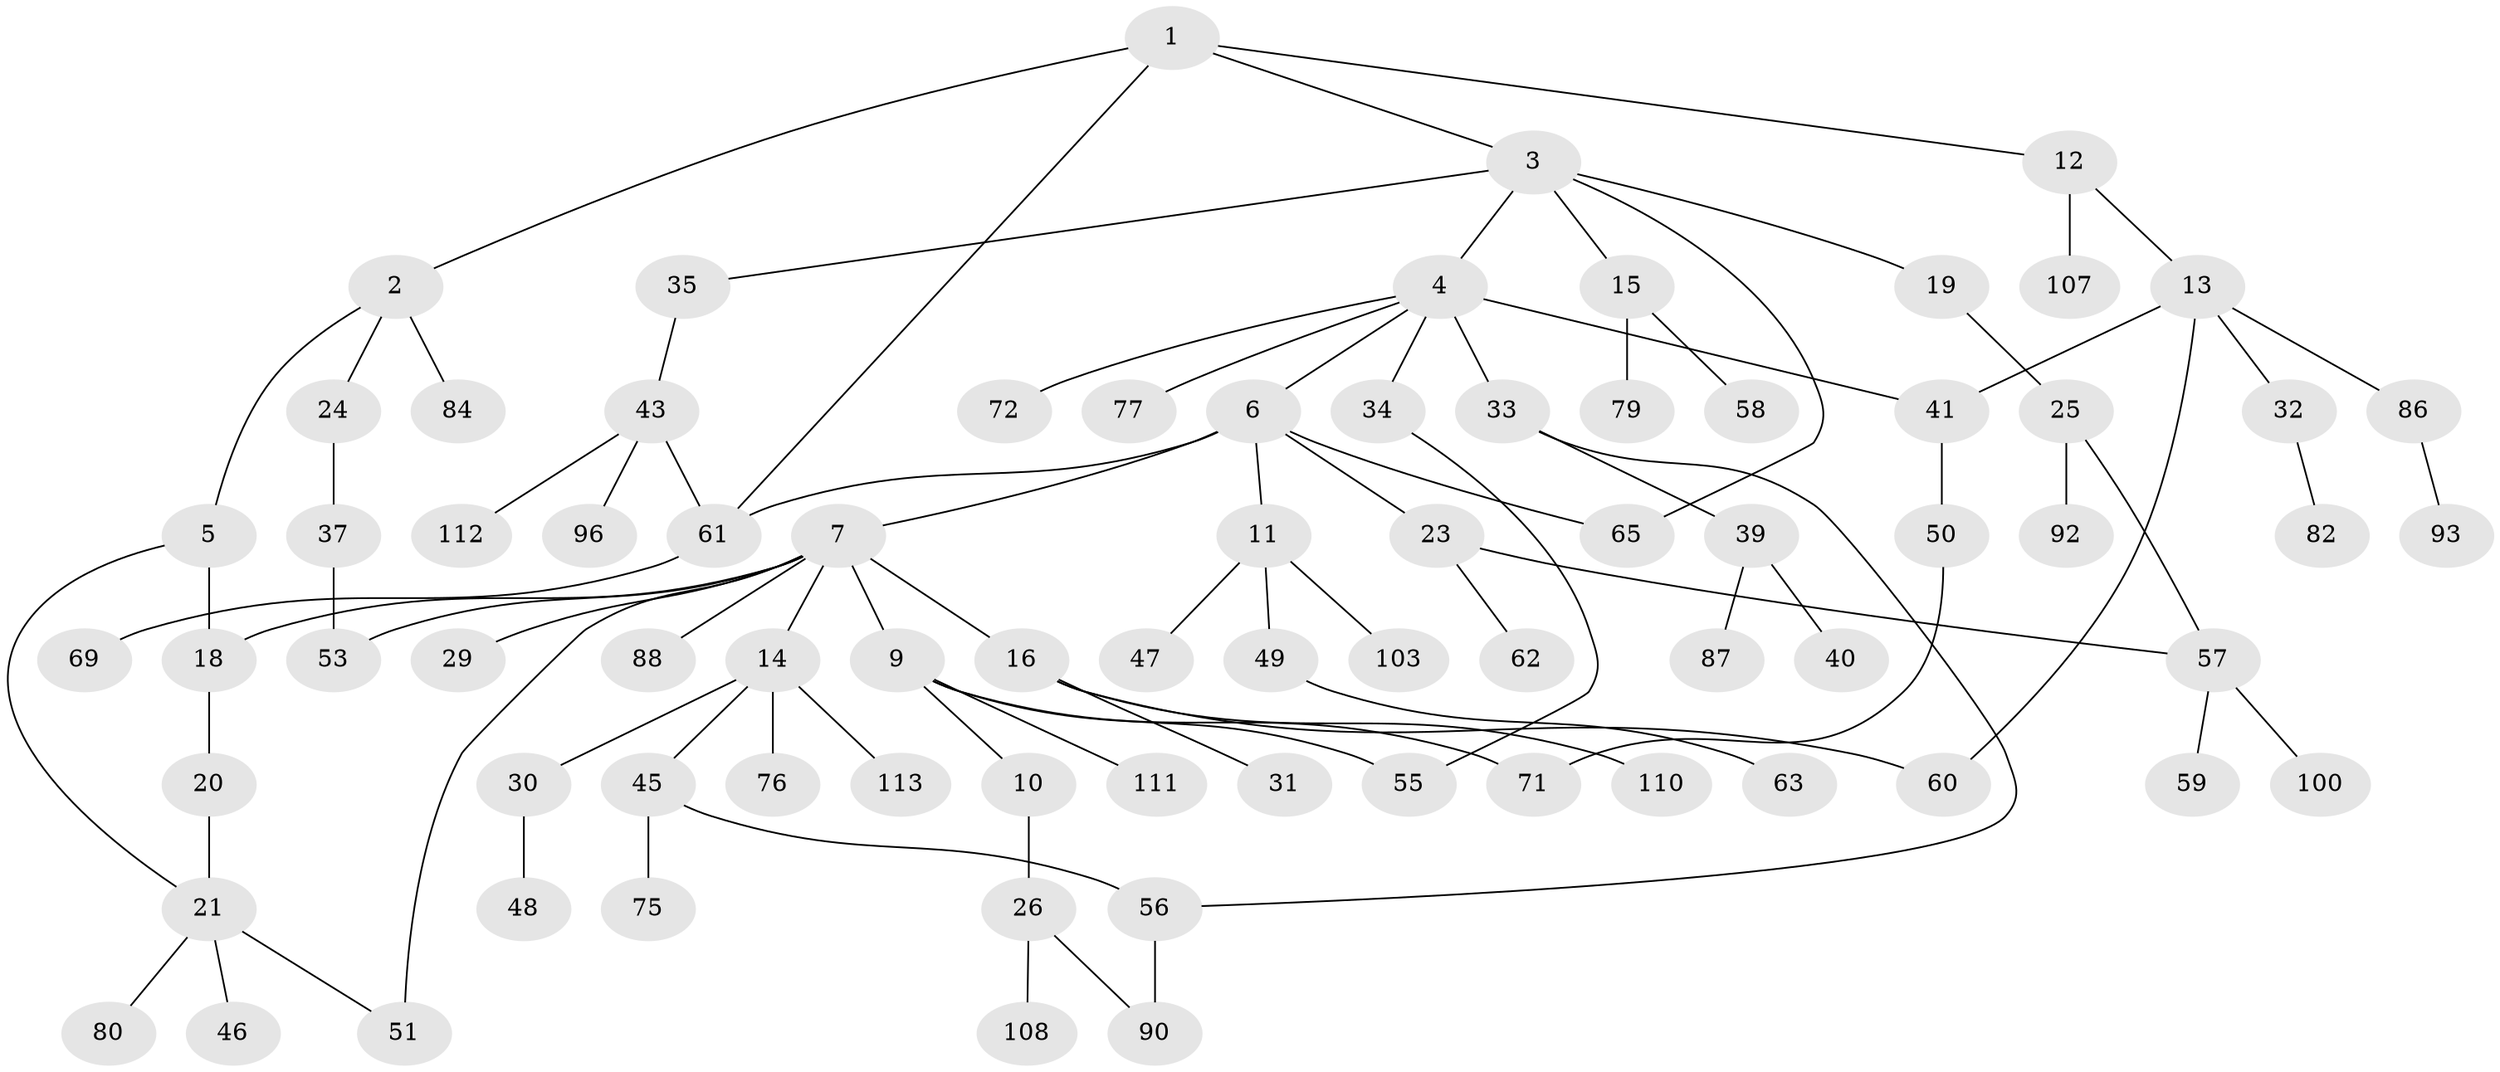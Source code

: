 // original degree distribution, {4: 0.09734513274336283, 6: 0.02654867256637168, 8: 0.008849557522123894, 3: 0.1504424778761062, 7: 0.008849557522123894, 2: 0.336283185840708, 5: 0.017699115044247787, 1: 0.35398230088495575}
// Generated by graph-tools (version 1.1) at 2025/41/03/06/25 10:41:30]
// undirected, 78 vertices, 91 edges
graph export_dot {
graph [start="1"]
  node [color=gray90,style=filled];
  1;
  2 [super="+28"];
  3 [super="+66"];
  4 [super="+106"];
  5 [super="+44"];
  6 [super="+22"];
  7 [super="+8"];
  9 [super="+27"];
  10;
  11 [super="+17"];
  12 [super="+73"];
  13 [super="+36"];
  14 [super="+38"];
  15 [super="+42"];
  16 [super="+99"];
  18 [super="+70"];
  19;
  20;
  21 [super="+64"];
  23 [super="+97"];
  24 [super="+78"];
  25 [super="+85"];
  26;
  29;
  30 [super="+52"];
  31;
  32 [super="+105"];
  33;
  34 [super="+83"];
  35;
  37;
  39;
  40;
  41 [super="+67"];
  43 [super="+95"];
  45;
  46 [super="+81"];
  47;
  48 [super="+102"];
  49;
  50 [super="+54"];
  51;
  53;
  55;
  56 [super="+104"];
  57 [super="+74"];
  58;
  59 [super="+101"];
  60 [super="+89"];
  61 [super="+109"];
  62;
  63 [super="+68"];
  65;
  69;
  71;
  72;
  75;
  76;
  77;
  79;
  80;
  82;
  84;
  86;
  87 [super="+91"];
  88;
  90 [super="+94"];
  92;
  93 [super="+98"];
  96;
  100;
  103;
  107;
  108;
  110;
  111;
  112;
  113;
  1 -- 2;
  1 -- 3;
  1 -- 12;
  1 -- 61;
  2 -- 5;
  2 -- 24;
  2 -- 84;
  3 -- 4;
  3 -- 15;
  3 -- 19;
  3 -- 35;
  3 -- 65;
  4 -- 6;
  4 -- 33 [weight=2];
  4 -- 34;
  4 -- 41;
  4 -- 72;
  4 -- 77;
  5 -- 18;
  5 -- 21;
  6 -- 7;
  6 -- 11;
  6 -- 23;
  6 -- 61;
  6 -- 65;
  7 -- 9;
  7 -- 14;
  7 -- 16;
  7 -- 53;
  7 -- 18;
  7 -- 88;
  7 -- 51;
  7 -- 29;
  9 -- 10;
  9 -- 55;
  9 -- 111;
  9 -- 71;
  10 -- 26;
  11 -- 47;
  11 -- 49;
  11 -- 103;
  12 -- 13;
  12 -- 107;
  13 -- 32;
  13 -- 86;
  13 -- 41;
  13 -- 60;
  14 -- 30;
  14 -- 45;
  14 -- 76;
  14 -- 113;
  15 -- 58;
  15 -- 79;
  16 -- 31;
  16 -- 60;
  16 -- 110;
  18 -- 20;
  19 -- 25;
  20 -- 21;
  21 -- 46;
  21 -- 80;
  21 -- 51;
  23 -- 57;
  23 -- 62;
  24 -- 37;
  25 -- 57;
  25 -- 92;
  26 -- 90;
  26 -- 108;
  30 -- 48;
  32 -- 82;
  33 -- 39;
  33 -- 56;
  34 -- 55;
  35 -- 43;
  37 -- 53;
  39 -- 40;
  39 -- 87;
  41 -- 50;
  43 -- 96;
  43 -- 112;
  43 -- 61;
  45 -- 75;
  45 -- 56;
  49 -- 63;
  50 -- 71;
  56 -- 90;
  57 -- 59;
  57 -- 100;
  61 -- 69;
  86 -- 93;
}
